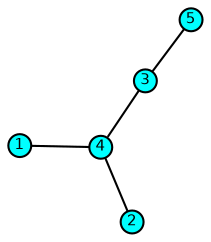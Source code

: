 graph G { 
layout=neato; 
size="10,5"; 
node [fontname="Helvetica", fontsize=7, shape = circle, width=0.15, fixedsize=true, style="filled", fillcolor="cyan"]; 
1 -- 4 [fontsize=9, fontname="Helvetica", len=0.5]; 
2 -- 4 [fontsize=9, fontname="Helvetica", len=0.5]; 
3 -- 4 [fontsize=9, fontname="Helvetica", len=0.5]; 
3 -- 5 [fontsize=9, fontname="Helvetica", len=0.5]; 
}